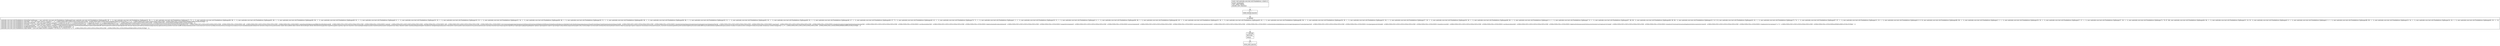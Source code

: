 digraph "CFG forandroidx.core.text.util.FindAddress.\<clinit\>()V" {
Node_4 [shape=record,label="{4\:\ ?|MTH_ENTER_BLOCK\l}"];
Node_6 [shape=record,label="{6\:\ 0x0000|androidx.core.text.util.FindAddress.sStateZipCodeRanges = new androidx.core.text.util.FindAddress.ZipRange[]\{new androidx.core.text.util.FindAddress.ZipRange(99, 99, \-1, \-1), new androidx.core.text.util.FindAddress.ZipRange(35, 36, \-1, \-1), new androidx.core.text.util.FindAddress.ZipRange(71, 72, \-1, \-1), new androidx.core.text.util.FindAddress.ZipRange(96, 96, \-1, \-1), new androidx.core.text.util.FindAddress.ZipRange(85, 86, \-1, \-1), new androidx.core.text.util.FindAddress.ZipRange(90, 96, \-1, \-1), new androidx.core.text.util.FindAddress.ZipRange(80, 81, \-1, \-1), new androidx.core.text.util.FindAddress.ZipRange(6, 6, \-1, \-1), new androidx.core.text.util.FindAddress.ZipRange(20, 20, \-1, \-1), new androidx.core.text.util.FindAddress.ZipRange(19, 19, \-1, \-1), new androidx.core.text.util.FindAddress.ZipRange(32, 34, \-1, \-1), new androidx.core.text.util.FindAddress.ZipRange(96, 96, \-1, \-1), new androidx.core.text.util.FindAddress.ZipRange(30, 31, \-1, \-1), new androidx.core.text.util.FindAddress.ZipRange(96, 96, \-1, \-1), new androidx.core.text.util.FindAddress.ZipRange(96, 96, \-1, \-1), new androidx.core.text.util.FindAddress.ZipRange(50, 52, \-1, \-1), new androidx.core.text.util.FindAddress.ZipRange(83, 83, \-1, \-1), new androidx.core.text.util.FindAddress.ZipRange(60, 62, \-1, \-1), new androidx.core.text.util.FindAddress.ZipRange(46, 47, \-1, \-1), new androidx.core.text.util.FindAddress.ZipRange(66, 67, 73, \-1), new androidx.core.text.util.FindAddress.ZipRange(40, 42, \-1, \-1), new androidx.core.text.util.FindAddress.ZipRange(70, 71, \-1, \-1), new androidx.core.text.util.FindAddress.ZipRange(1, 2, \-1, \-1), new androidx.core.text.util.FindAddress.ZipRange(20, 21, \-1, \-1), new androidx.core.text.util.FindAddress.ZipRange(3, 4, \-1, \-1), new androidx.core.text.util.FindAddress.ZipRange(96, 96, \-1, \-1), new androidx.core.text.util.FindAddress.ZipRange(48, 49, \-1, \-1), new androidx.core.text.util.FindAddress.ZipRange(55, 56, \-1, \-1), new androidx.core.text.util.FindAddress.ZipRange(63, 65, \-1, \-1), new androidx.core.text.util.FindAddress.ZipRange(96, 96, \-1, \-1), new androidx.core.text.util.FindAddress.ZipRange(38, 39, \-1, \-1), new androidx.core.text.util.FindAddress.ZipRange(55, 56, \-1, \-1), new androidx.core.text.util.FindAddress.ZipRange(27, 28, \-1, \-1), new androidx.core.text.util.FindAddress.ZipRange(58, 58, \-1, \-1), new androidx.core.text.util.FindAddress.ZipRange(68, 69, \-1, \-1), new androidx.core.text.util.FindAddress.ZipRange(3, 4, \-1, \-1), new androidx.core.text.util.FindAddress.ZipRange(7, 8, \-1, \-1), new androidx.core.text.util.FindAddress.ZipRange(87, 88, 86, \-1), new androidx.core.text.util.FindAddress.ZipRange(88, 89, 96, \-1), new androidx.core.text.util.FindAddress.ZipRange(10, 14, 0, 6), new androidx.core.text.util.FindAddress.ZipRange(43, 45, \-1, \-1), new androidx.core.text.util.FindAddress.ZipRange(73, 74, \-1, \-1), new androidx.core.text.util.FindAddress.ZipRange(97, 97, \-1, \-1), new androidx.core.text.util.FindAddress.ZipRange(15, 19, \-1, \-1), new androidx.core.text.util.FindAddress.ZipRange(6, 6, 0, 9), new androidx.core.text.util.FindAddress.ZipRange(96, 96, \-1, \-1), new androidx.core.text.util.FindAddress.ZipRange(2, 2, \-1, \-1), new androidx.core.text.util.FindAddress.ZipRange(29, 29, \-1, \-1), new androidx.core.text.util.FindAddress.ZipRange(57, 57, \-1, \-1), new androidx.core.text.util.FindAddress.ZipRange(37, 38, \-1, \-1), new androidx.core.text.util.FindAddress.ZipRange(75, 79, 87, 88), new androidx.core.text.util.FindAddress.ZipRange(84, 84, \-1, \-1), new androidx.core.text.util.FindAddress.ZipRange(22, 24, 20, \-1), new androidx.core.text.util.FindAddress.ZipRange(6, 9, \-1, \-1), new androidx.core.text.util.FindAddress.ZipRange(5, 5, \-1, \-1), new androidx.core.text.util.FindAddress.ZipRange(98, 99, \-1, \-1), new androidx.core.text.util.FindAddress.ZipRange(53, 54, \-1, \-1), new androidx.core.text.util.FindAddress.ZipRange(24, 26, \-1, \-1), new androidx.core.text.util.FindAddress.ZipRange(82, 83, \-1, \-1)\}\landroidx.core.text.util.FindAddress.sWordRe = java.util.regex.Pattern.compile(\"[^,*•t  u1680u2000u2001u2002u2003u2004u2005u2006 u2008u2009u200a u205fu3000nu000bfru0085u2028u2029]+(?=[,*•t  u1680u2000u2001u2002u2003u2004u2005u2006 u2008u2009u200a u205fu3000nu000bfru0085u2028u2029]\|$)\", 2)\landroidx.core.text.util.FindAddress.sHouseNumberRe = java.util.regex.Pattern.compile(\"(?:one\|[0\-9]+([a\-z](?=[^a\-z]\|$)\|st\|nd\|rd\|th)?)(?:\-(?:one\|[0\-9]+([a\-z](?=[^a\-z]\|$)\|st\|nd\|rd\|th)?))*(?=[,\"'t  u1680u2000u2001u2002u2003u2004u2005u2006 u2008u2009u200a u205fu3000nu000bfru0085u2028u2029]\|$)\", 2)\landroidx.core.text.util.FindAddress.sStateRe = java.util.regex.Pattern.compile(\"(?:(ak\|alaska)\|(al\|alabama)\|(ar\|arkansas)\|(as\|american[t  u1680u2000u2001u2002u2003u2004u2005u2006 u2008u2009u200a u205fu3000]+samoa)\|(az\|arizona)\|(ca\|california)\|(co\|colorado)\|(ct\|connecticut)\|(dc\|district[t  u1680u2000u2001u2002u2003u2004u2005u2006 u2008u2009u200a u205fu3000]+of[t  u1680u2000u2001u2002u2003u2004u2005u2006 u2008u2009u200a u205fu3000]+columbia)\|(de\|delaware)\|(fl\|florida)\|(fm\|federated[t  u1680u2000u2001u2002u2003u2004u2005u2006 u2008u2009u200a u205fu3000]+states[t  u1680u2000u2001u2002u2003u2004u2005u2006 u2008u2009u200a u205fu3000]+of[t  u1680u2000u2001u2002u2003u2004u2005u2006 u2008u2009u200a u205fu3000]+micronesia)\|(ga\|georgia)\|(gu\|guam)\|(hi\|hawaii)\|(ia\|iowa)\|(id\|idaho)\|(il\|illinois)\|(in\|indiana)\|(ks\|kansas)\|(ky\|kentucky)\|(la\|louisiana)\|(ma\|massachusetts)\|(md\|maryland)\|(me\|maine)\|(mh\|marshall[t  u1680u2000u2001u2002u2003u2004u2005u2006 u2008u2009u200a u205fu3000]+islands)\|(mi\|michigan)\|(mn\|minnesota)\|(mo\|missouri)\|(mp\|northern[t  u1680u2000u2001u2002u2003u2004u2005u2006 u2008u2009u200a u205fu3000]+mariana[t  u1680u2000u2001u2002u2003u2004u2005u2006 u2008u2009u200a u205fu3000]+islands)\|(ms\|mississippi)\|(mt\|montana)\|(nc\|north[t  u1680u2000u2001u2002u2003u2004u2005u2006 u2008u2009u200a u205fu3000]+carolina)\|(nd\|north[t  u1680u2000u2001u2002u2003u2004u2005u2006 u2008u2009u200a u205fu3000]+dakota)\|(ne\|nebraska)\|(nh\|new[t  u1680u2000u2001u2002u2003u2004u2005u2006 u2008u2009u200a u205fu3000]+hampshire)\|(nj\|new[t  u1680u2000u2001u2002u2003u2004u2005u2006 u2008u2009u200a u205fu3000]+jersey)\|(nm\|new[t  u1680u2000u2001u2002u2003u2004u2005u2006 u2008u2009u200a u205fu3000]+mexico)\|(nv\|nevada)\|(ny\|new[t  u1680u2000u2001u2002u2003u2004u2005u2006 u2008u2009u200a u205fu3000]+york)\|(oh\|ohio)\|(ok\|oklahoma)\|(or\|oregon)\|(pa\|pennsylvania)\|(pr\|puerto[t  u1680u2000u2001u2002u2003u2004u2005u2006 u2008u2009u200a u205fu3000]+rico)\|(pw\|palau)\|(ri\|rhode[t  u1680u2000u2001u2002u2003u2004u2005u2006 u2008u2009u200a u205fu3000]+island)\|(sc\|south[t  u1680u2000u2001u2002u2003u2004u2005u2006 u2008u2009u200a u205fu3000]+carolina)\|(sd\|south[t  u1680u2000u2001u2002u2003u2004u2005u2006 u2008u2009u200a u205fu3000]+dakota)\|(tn\|tennessee)\|(tx\|texas)\|(ut\|utah)\|(va\|virginia)\|(vi\|virgin[t  u1680u2000u2001u2002u2003u2004u2005u2006 u2008u2009u200a u205fu3000]+islands)\|(vt\|vermont)\|(wa\|washington)\|(wi\|wisconsin)\|(wv\|west[t  u1680u2000u2001u2002u2003u2004u2005u2006 u2008u2009u200a u205fu3000]+virginia)\|(wy\|wyoming))(?=[,*•t  u1680u2000u2001u2002u2003u2004u2005u2006 u2008u2009u200a u205fu3000nu000bfru0085u2028u2029]\|$)\", 2)\landroidx.core.text.util.FindAddress.sLocationNameRe = java.util.regex.Pattern.compile(\"(?:alley\|annex\|arcade\|ave[.]?\|avenue\|alameda\|bayou\|beach\|bend\|bluffs?\|bottom\|boulevard\|branch\|bridge\|brooks?\|burgs?\|bypass\|broadway\|camino\|camp\|canyon\|cape\|causeway\|centers?\|circles?\|cliffs?\|club\|common\|corners?\|course\|courts?\|coves?\|creek\|crescent\|crest\|crossing\|crossroad\|curve\|circulo\|dale\|dam\|divide\|drives?\|estates?\|expressway\|extensions?\|falls?\|ferry\|fields?\|flats?\|fords?\|forest\|forges?\|forks?\|fort\|freeway\|gardens?\|gateway\|glens?\|greens?\|groves?\|harbors?\|haven\|heights\|highway\|hills?\|hollow\|inlet\|islands?\|isle\|junctions?\|keys?\|knolls?\|lakes?\|land\|landing\|lane\|lights?\|loaf\|locks?\|lodge\|loop\|mall\|manors?\|meadows?\|mews\|mills?\|mission\|motorway\|mount\|mountains?\|neck\|orchard\|oval\|overpass\|parks?\|parkways?\|pass\|passage\|path\|pike\|pines?\|plains?\|plaza\|points?\|ports?\|prairie\|privada\|radial\|ramp\|ranch\|rapids?\|rd[.]?\|rest\|ridges?\|river\|roads?\|route\|row\|rue\|run\|shoals?\|shores?\|skyway\|springs?\|spurs?\|squares?\|station\|stravenue\|stream\|st[.]?\|streets?\|summit\|speedway\|terrace\|throughway\|trace\|track\|trafficway\|trail\|tunnel\|turnpike\|underpass\|unions?\|valleys?\|viaduct\|views?\|villages?\|ville\|vista\|walks?\|wall\|ways?\|wells?\|xing\|xrd)(?=[,*•t  u1680u2000u2001u2002u2003u2004u2005u2006 u2008u2009u200a u205fu3000nu000bfru0085u2028u2029]\|$)\", 2)\landroidx.core.text.util.FindAddress.sSuffixedNumberRe = java.util.regex.Pattern.compile(\"([0\-9]+)(st\|nd\|rd\|th)\", 2)\landroidx.core.text.util.FindAddress.sZipCodeRe = java.util.regex.Pattern.compile(\"(?:[0\-9]\{5\}(?:\-[0\-9]\{4\})?)(?=[,*•t  u1680u2000u2001u2002u2003u2004u2005u2006 u2008u2009u200a u205fu3000nu000bfru0085u2028u2029]\|$)\", 2)\l}"];
Node_7 [shape=record,label="{7\:\ 0x02d8|RETURN\l|return\l}"];
Node_5 [shape=record,label="{5\:\ ?|MTH_EXIT_BLOCK\l}"];
MethodNode[shape=record,label="{static void androidx.core.text.util.FindAddress.\<clinit\>()  | DONT_GENERATE\lUSE_LINES_HINTS\lINLINE_NOT_NEEDED\l}"];
MethodNode -> Node_4;Node_4 -> Node_6;
Node_6 -> Node_7;
Node_7 -> Node_5;
}

